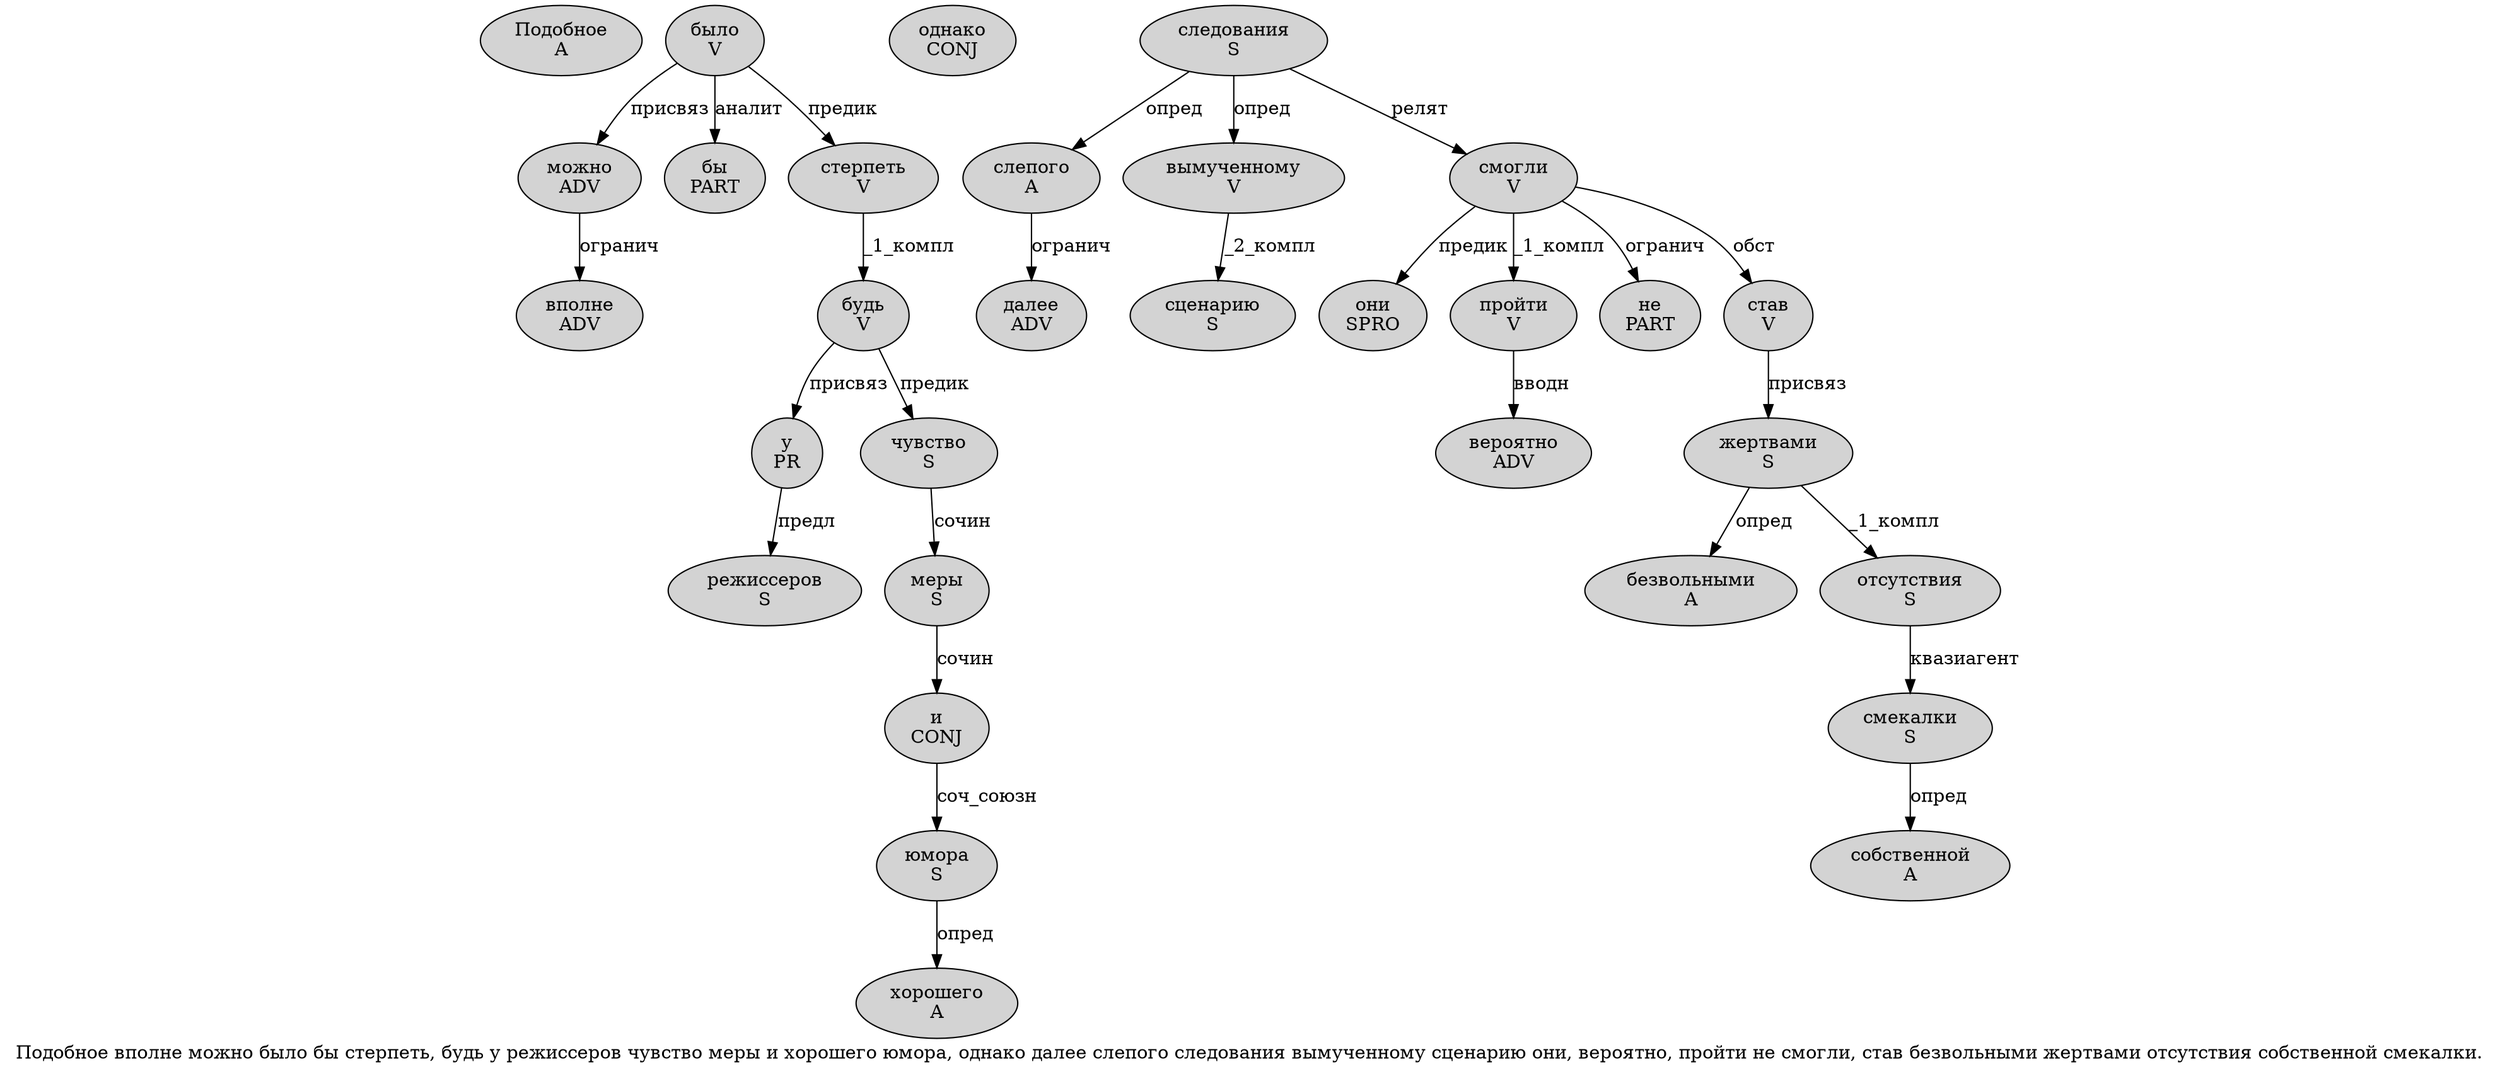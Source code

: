 digraph SENTENCE_2859 {
	graph [label="Подобное вполне можно было бы стерпеть, будь у режиссеров чувство меры и хорошего юмора, однако далее слепого следования вымученному сценарию они, вероятно, пройти не смогли, став безвольными жертвами отсутствия собственной смекалки."]
	node [style=filled]
		0 [label="Подобное
A" color="" fillcolor=lightgray penwidth=1 shape=ellipse]
		1 [label="вполне
ADV" color="" fillcolor=lightgray penwidth=1 shape=ellipse]
		2 [label="можно
ADV" color="" fillcolor=lightgray penwidth=1 shape=ellipse]
		3 [label="было
V" color="" fillcolor=lightgray penwidth=1 shape=ellipse]
		4 [label="бы
PART" color="" fillcolor=lightgray penwidth=1 shape=ellipse]
		5 [label="стерпеть
V" color="" fillcolor=lightgray penwidth=1 shape=ellipse]
		7 [label="будь
V" color="" fillcolor=lightgray penwidth=1 shape=ellipse]
		8 [label="у
PR" color="" fillcolor=lightgray penwidth=1 shape=ellipse]
		9 [label="режиссеров
S" color="" fillcolor=lightgray penwidth=1 shape=ellipse]
		10 [label="чувство
S" color="" fillcolor=lightgray penwidth=1 shape=ellipse]
		11 [label="меры
S" color="" fillcolor=lightgray penwidth=1 shape=ellipse]
		12 [label="и
CONJ" color="" fillcolor=lightgray penwidth=1 shape=ellipse]
		13 [label="хорошего
A" color="" fillcolor=lightgray penwidth=1 shape=ellipse]
		14 [label="юмора
S" color="" fillcolor=lightgray penwidth=1 shape=ellipse]
		16 [label="однако
CONJ" color="" fillcolor=lightgray penwidth=1 shape=ellipse]
		17 [label="далее
ADV" color="" fillcolor=lightgray penwidth=1 shape=ellipse]
		18 [label="слепого
A" color="" fillcolor=lightgray penwidth=1 shape=ellipse]
		19 [label="следования
S" color="" fillcolor=lightgray penwidth=1 shape=ellipse]
		20 [label="вымученному
V" color="" fillcolor=lightgray penwidth=1 shape=ellipse]
		21 [label="сценарию
S" color="" fillcolor=lightgray penwidth=1 shape=ellipse]
		22 [label="они
SPRO" color="" fillcolor=lightgray penwidth=1 shape=ellipse]
		24 [label="вероятно
ADV" color="" fillcolor=lightgray penwidth=1 shape=ellipse]
		26 [label="пройти
V" color="" fillcolor=lightgray penwidth=1 shape=ellipse]
		27 [label="не
PART" color="" fillcolor=lightgray penwidth=1 shape=ellipse]
		28 [label="смогли
V" color="" fillcolor=lightgray penwidth=1 shape=ellipse]
		30 [label="став
V" color="" fillcolor=lightgray penwidth=1 shape=ellipse]
		31 [label="безвольными
A" color="" fillcolor=lightgray penwidth=1 shape=ellipse]
		32 [label="жертвами
S" color="" fillcolor=lightgray penwidth=1 shape=ellipse]
		33 [label="отсутствия
S" color="" fillcolor=lightgray penwidth=1 shape=ellipse]
		34 [label="собственной
A" color="" fillcolor=lightgray penwidth=1 shape=ellipse]
		35 [label="смекалки
S" color="" fillcolor=lightgray penwidth=1 shape=ellipse]
			7 -> 8 [label="присвяз"]
			7 -> 10 [label="предик"]
			28 -> 22 [label="предик"]
			28 -> 26 [label="_1_компл"]
			28 -> 27 [label="огранич"]
			28 -> 30 [label="обст"]
			32 -> 31 [label="опред"]
			32 -> 33 [label="_1_компл"]
			26 -> 24 [label="вводн"]
			2 -> 1 [label="огранич"]
			35 -> 34 [label="опред"]
			30 -> 32 [label="присвяз"]
			8 -> 9 [label="предл"]
			33 -> 35 [label="квазиагент"]
			12 -> 14 [label="соч_союзн"]
			19 -> 18 [label="опред"]
			19 -> 20 [label="опред"]
			19 -> 28 [label="релят"]
			20 -> 21 [label="_2_компл"]
			14 -> 13 [label="опред"]
			3 -> 2 [label="присвяз"]
			3 -> 4 [label="аналит"]
			3 -> 5 [label="предик"]
			10 -> 11 [label="сочин"]
			18 -> 17 [label="огранич"]
			11 -> 12 [label="сочин"]
			5 -> 7 [label="_1_компл"]
}